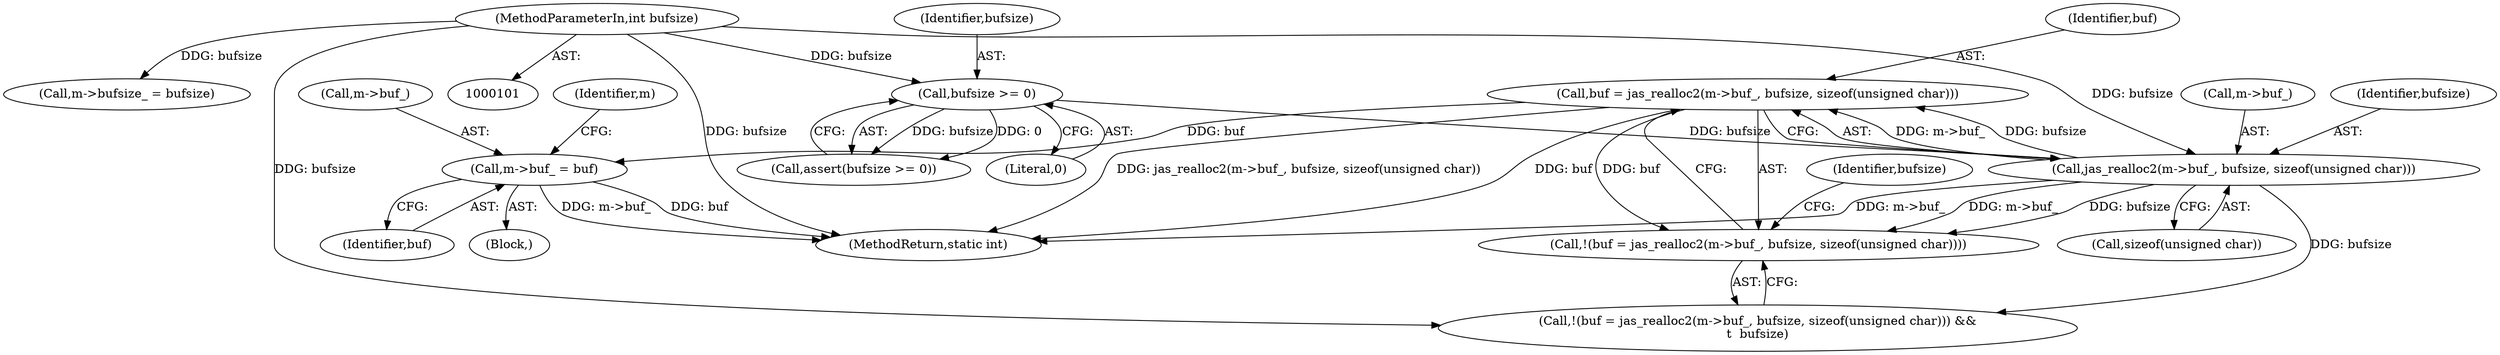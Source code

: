 digraph "0_jasper_44a524e367597af58d6265ae2014468b334d0309@API" {
"1000113" [label="(Call,buf = jas_realloc2(m->buf_, bufsize, sizeof(unsigned char)))"];
"1000115" [label="(Call,jas_realloc2(m->buf_, bufsize, sizeof(unsigned char)))"];
"1000107" [label="(Call,bufsize >= 0)"];
"1000103" [label="(MethodParameterIn,int bufsize)"];
"1000112" [label="(Call,!(buf = jas_realloc2(m->buf_, bufsize, sizeof(unsigned char))))"];
"1000127" [label="(Call,m->buf_ = buf)"];
"1000114" [label="(Identifier,buf)"];
"1000134" [label="(Identifier,m)"];
"1000113" [label="(Call,buf = jas_realloc2(m->buf_, bufsize, sizeof(unsigned char)))"];
"1000104" [label="(Block,)"];
"1000107" [label="(Call,bufsize >= 0)"];
"1000116" [label="(Call,m->buf_)"];
"1000132" [label="(Call,m->bufsize_ = bufsize)"];
"1000120" [label="(Call,sizeof(unsigned char))"];
"1000127" [label="(Call,m->buf_ = buf)"];
"1000111" [label="(Call,!(buf = jas_realloc2(m->buf_, bufsize, sizeof(unsigned char))) &&\n\t  bufsize)"];
"1000115" [label="(Call,jas_realloc2(m->buf_, bufsize, sizeof(unsigned char)))"];
"1000131" [label="(Identifier,buf)"];
"1000112" [label="(Call,!(buf = jas_realloc2(m->buf_, bufsize, sizeof(unsigned char))))"];
"1000103" [label="(MethodParameterIn,int bufsize)"];
"1000108" [label="(Identifier,bufsize)"];
"1000139" [label="(MethodReturn,static int)"];
"1000119" [label="(Identifier,bufsize)"];
"1000122" [label="(Identifier,bufsize)"];
"1000109" [label="(Literal,0)"];
"1000128" [label="(Call,m->buf_)"];
"1000106" [label="(Call,assert(bufsize >= 0))"];
"1000113" -> "1000112"  [label="AST: "];
"1000113" -> "1000115"  [label="CFG: "];
"1000114" -> "1000113"  [label="AST: "];
"1000115" -> "1000113"  [label="AST: "];
"1000112" -> "1000113"  [label="CFG: "];
"1000113" -> "1000139"  [label="DDG: buf"];
"1000113" -> "1000139"  [label="DDG: jas_realloc2(m->buf_, bufsize, sizeof(unsigned char))"];
"1000113" -> "1000112"  [label="DDG: buf"];
"1000115" -> "1000113"  [label="DDG: m->buf_"];
"1000115" -> "1000113"  [label="DDG: bufsize"];
"1000113" -> "1000127"  [label="DDG: buf"];
"1000115" -> "1000120"  [label="CFG: "];
"1000116" -> "1000115"  [label="AST: "];
"1000119" -> "1000115"  [label="AST: "];
"1000120" -> "1000115"  [label="AST: "];
"1000115" -> "1000139"  [label="DDG: m->buf_"];
"1000115" -> "1000112"  [label="DDG: m->buf_"];
"1000115" -> "1000112"  [label="DDG: bufsize"];
"1000107" -> "1000115"  [label="DDG: bufsize"];
"1000103" -> "1000115"  [label="DDG: bufsize"];
"1000115" -> "1000111"  [label="DDG: bufsize"];
"1000107" -> "1000106"  [label="AST: "];
"1000107" -> "1000109"  [label="CFG: "];
"1000108" -> "1000107"  [label="AST: "];
"1000109" -> "1000107"  [label="AST: "];
"1000106" -> "1000107"  [label="CFG: "];
"1000107" -> "1000106"  [label="DDG: bufsize"];
"1000107" -> "1000106"  [label="DDG: 0"];
"1000103" -> "1000107"  [label="DDG: bufsize"];
"1000103" -> "1000101"  [label="AST: "];
"1000103" -> "1000139"  [label="DDG: bufsize"];
"1000103" -> "1000111"  [label="DDG: bufsize"];
"1000103" -> "1000132"  [label="DDG: bufsize"];
"1000112" -> "1000111"  [label="AST: "];
"1000122" -> "1000112"  [label="CFG: "];
"1000111" -> "1000112"  [label="CFG: "];
"1000127" -> "1000104"  [label="AST: "];
"1000127" -> "1000131"  [label="CFG: "];
"1000128" -> "1000127"  [label="AST: "];
"1000131" -> "1000127"  [label="AST: "];
"1000134" -> "1000127"  [label="CFG: "];
"1000127" -> "1000139"  [label="DDG: m->buf_"];
"1000127" -> "1000139"  [label="DDG: buf"];
}
